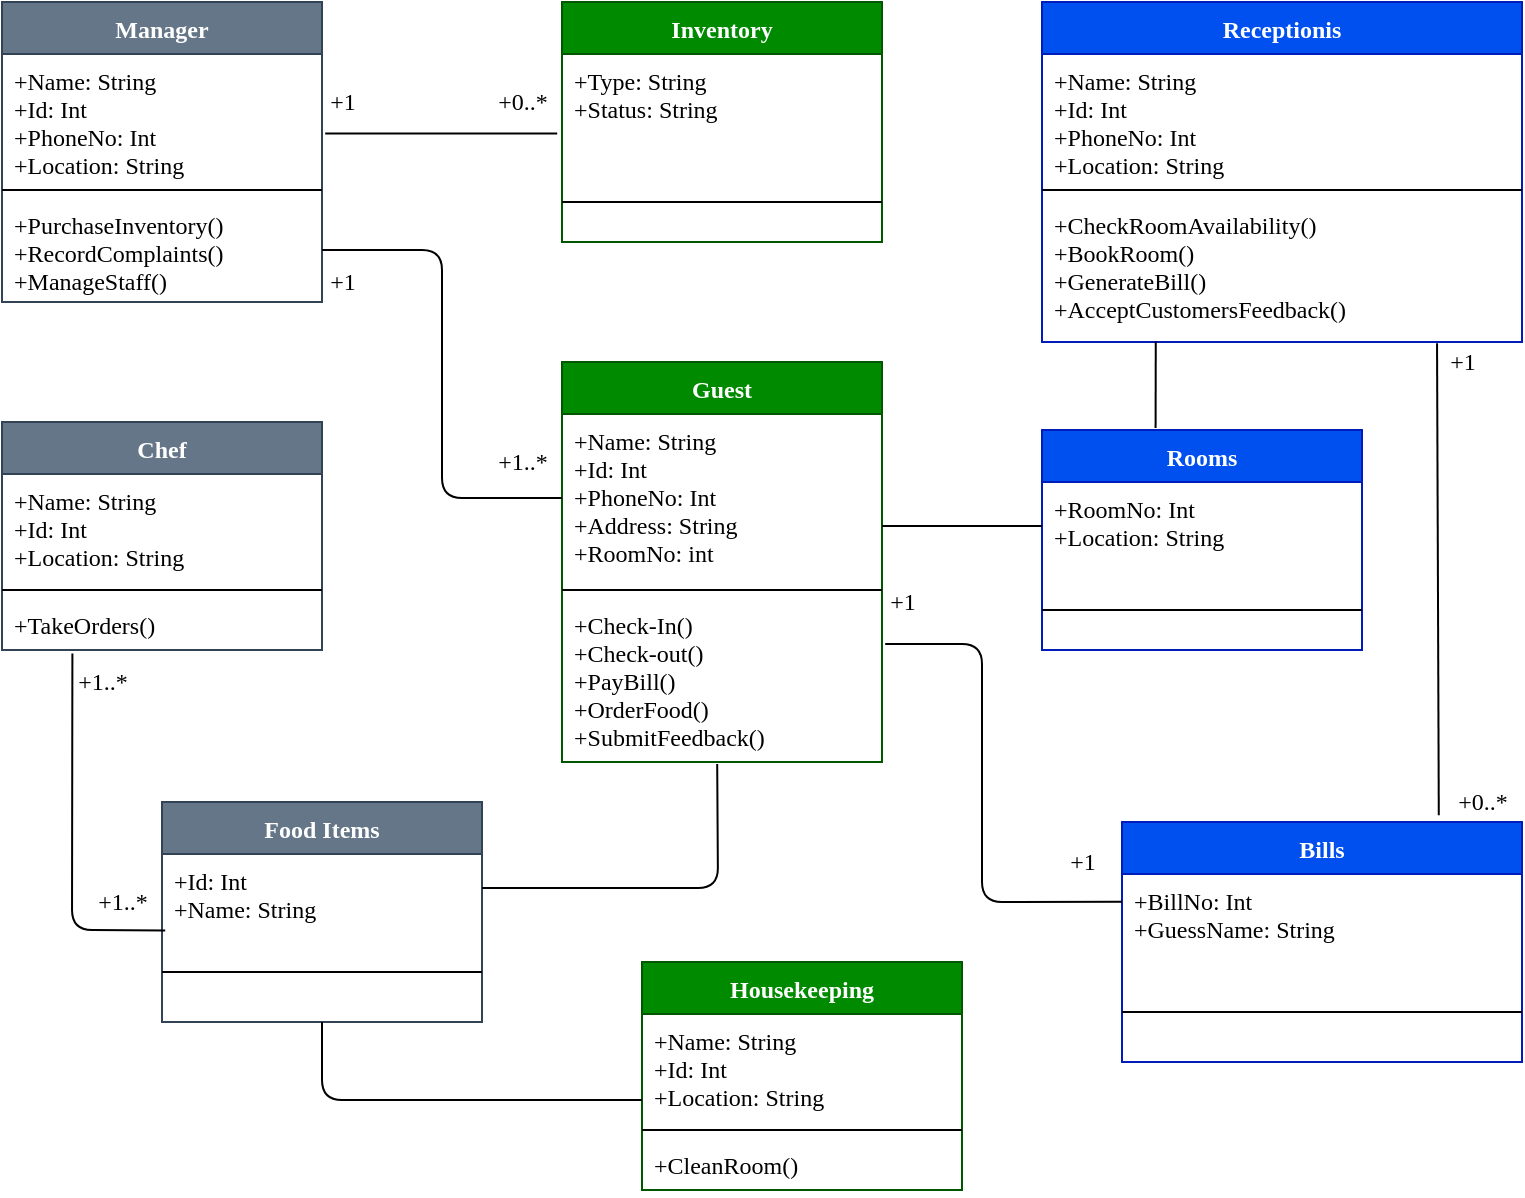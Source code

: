 <mxfile version="14.1.8" type="device" pages="2"><diagram id="C5RBs43oDa-KdzZeNtuy" name="Page-1"><mxGraphModel dx="1024" dy="632" grid="1" gridSize="10" guides="1" tooltips="1" connect="1" arrows="1" fold="1" page="1" pageScale="1" pageWidth="827" pageHeight="1169" math="0" shadow="0"><root><mxCell id="WIyWlLk6GJQsqaUBKTNV-0"/><mxCell id="WIyWlLk6GJQsqaUBKTNV-1" parent="WIyWlLk6GJQsqaUBKTNV-0"/><mxCell id="L6ev1o69APcjuFWf8scy-0" value="Manager" style="swimlane;fontStyle=1;align=center;verticalAlign=top;childLayout=stackLayout;horizontal=1;startSize=26;horizontalStack=0;resizeParent=1;resizeParentMax=0;resizeLast=0;collapsible=1;marginBottom=0;fontFamily=Poppins;fontSource=https%3A%2F%2Ffonts.googleapis.com%2Fcss%3Ffamily%3DPoppins;fillColor=#647687;strokeColor=#314354;fontColor=#ffffff;" vertex="1" parent="WIyWlLk6GJQsqaUBKTNV-1"><mxGeometry x="40" y="40" width="160" height="150" as="geometry"/></mxCell><mxCell id="L6ev1o69APcjuFWf8scy-1" value="+Name: String&#10;+Id: Int&#10;+PhoneNo: Int&#10;+Location: String" style="text;strokeColor=none;fillColor=none;align=left;verticalAlign=top;spacingLeft=4;spacingRight=4;overflow=hidden;rotatable=0;points=[[0,0.5],[1,0.5]];portConstraint=eastwest;fontFamily=Poppins;fontSource=https%3A%2F%2Ffonts.googleapis.com%2Fcss%3Ffamily%3DPoppins;" vertex="1" parent="L6ev1o69APcjuFWf8scy-0"><mxGeometry y="26" width="160" height="64" as="geometry"/></mxCell><mxCell id="L6ev1o69APcjuFWf8scy-2" value="" style="line;strokeWidth=1;fillColor=none;align=left;verticalAlign=middle;spacingTop=-1;spacingLeft=3;spacingRight=3;rotatable=0;labelPosition=right;points=[];portConstraint=eastwest;fontFamily=Poppins;fontSource=https%3A%2F%2Ffonts.googleapis.com%2Fcss%3Ffamily%3DPoppins;" vertex="1" parent="L6ev1o69APcjuFWf8scy-0"><mxGeometry y="90" width="160" height="8" as="geometry"/></mxCell><mxCell id="L6ev1o69APcjuFWf8scy-3" value="+PurchaseInventory()&#10;+RecordComplaints()&#10;+ManageStaff()" style="text;strokeColor=none;fillColor=none;align=left;verticalAlign=top;spacingLeft=4;spacingRight=4;overflow=hidden;rotatable=0;points=[[0,0.5],[1,0.5]];portConstraint=eastwest;fontFamily=Poppins;fontSource=https%3A%2F%2Ffonts.googleapis.com%2Fcss%3Ffamily%3DPoppins;" vertex="1" parent="L6ev1o69APcjuFWf8scy-0"><mxGeometry y="98" width="160" height="52" as="geometry"/></mxCell><mxCell id="L6ev1o69APcjuFWf8scy-8" value="Guest" style="swimlane;fontStyle=1;align=center;verticalAlign=top;childLayout=stackLayout;horizontal=1;startSize=26;horizontalStack=0;resizeParent=1;resizeParentMax=0;resizeLast=0;collapsible=1;marginBottom=0;rounded=0;fontFamily=Poppins;fontSource=https%3A%2F%2Ffonts.googleapis.com%2Fcss%3Ffamily%3DPoppins;fillColor=#008a00;strokeColor=#005700;fontColor=#ffffff;" vertex="1" parent="WIyWlLk6GJQsqaUBKTNV-1"><mxGeometry x="320" y="220" width="160" height="200" as="geometry"/></mxCell><mxCell id="L6ev1o69APcjuFWf8scy-9" value="+Name: String&#10;+Id: Int&#10;+PhoneNo: Int&#10;+Address: String&#10;+RoomNo: int" style="text;strokeColor=none;fillColor=none;align=left;verticalAlign=top;spacingLeft=4;spacingRight=4;overflow=hidden;rotatable=0;points=[[0,0.5],[1,0.5]];portConstraint=eastwest;fontFamily=Poppins;fontSource=https%3A%2F%2Ffonts.googleapis.com%2Fcss%3Ffamily%3DPoppins;" vertex="1" parent="L6ev1o69APcjuFWf8scy-8"><mxGeometry y="26" width="160" height="84" as="geometry"/></mxCell><mxCell id="L6ev1o69APcjuFWf8scy-10" value="" style="line;strokeWidth=1;fillColor=none;align=left;verticalAlign=middle;spacingTop=-1;spacingLeft=3;spacingRight=3;rotatable=0;labelPosition=right;points=[];portConstraint=eastwest;fontFamily=Poppins;fontSource=https%3A%2F%2Ffonts.googleapis.com%2Fcss%3Ffamily%3DPoppins;" vertex="1" parent="L6ev1o69APcjuFWf8scy-8"><mxGeometry y="110" width="160" height="8" as="geometry"/></mxCell><mxCell id="L6ev1o69APcjuFWf8scy-11" value="+Check-In()&#10;+Check-out()&#10;+PayBill()&#10;+OrderFood()&#10;+SubmitFeedback()" style="text;strokeColor=none;fillColor=none;align=left;verticalAlign=top;spacingLeft=4;spacingRight=4;overflow=hidden;rotatable=0;points=[[0,0.5],[1,0.5]];portConstraint=eastwest;fontFamily=Poppins;fontSource=https%3A%2F%2Ffonts.googleapis.com%2Fcss%3Ffamily%3DPoppins;" vertex="1" parent="L6ev1o69APcjuFWf8scy-8"><mxGeometry y="118" width="160" height="82" as="geometry"/></mxCell><mxCell id="L6ev1o69APcjuFWf8scy-12" value="Inventory" style="swimlane;fontStyle=1;align=center;verticalAlign=top;childLayout=stackLayout;horizontal=1;startSize=26;horizontalStack=0;resizeParent=1;resizeParentMax=0;resizeLast=0;collapsible=1;marginBottom=0;rounded=0;fontFamily=Poppins;fontSource=https%3A%2F%2Ffonts.googleapis.com%2Fcss%3Ffamily%3DPoppins;fillColor=#008a00;strokeColor=#005700;fontColor=#ffffff;" vertex="1" parent="WIyWlLk6GJQsqaUBKTNV-1"><mxGeometry x="320" y="40" width="160" height="120" as="geometry"/></mxCell><mxCell id="L6ev1o69APcjuFWf8scy-13" value="+Type: String&#10;+Status: String" style="text;strokeColor=none;fillColor=none;align=left;verticalAlign=top;spacingLeft=4;spacingRight=4;overflow=hidden;rotatable=0;points=[[0,0.5],[1,0.5]];portConstraint=eastwest;fontFamily=Poppins;fontSource=https%3A%2F%2Ffonts.googleapis.com%2Fcss%3Ffamily%3DPoppins;" vertex="1" parent="L6ev1o69APcjuFWf8scy-12"><mxGeometry y="26" width="160" height="54" as="geometry"/></mxCell><mxCell id="L6ev1o69APcjuFWf8scy-14" value="" style="line;strokeWidth=1;fillColor=none;align=left;verticalAlign=middle;spacingTop=-1;spacingLeft=3;spacingRight=3;rotatable=0;labelPosition=right;points=[];portConstraint=eastwest;fontFamily=Poppins;fontSource=https%3A%2F%2Ffonts.googleapis.com%2Fcss%3Ffamily%3DPoppins;" vertex="1" parent="L6ev1o69APcjuFWf8scy-12"><mxGeometry y="80" width="160" height="40" as="geometry"/></mxCell><mxCell id="L6ev1o69APcjuFWf8scy-16" value="Chef" style="swimlane;fontStyle=1;align=center;verticalAlign=top;childLayout=stackLayout;horizontal=1;startSize=26;horizontalStack=0;resizeParent=1;resizeParentMax=0;resizeLast=0;collapsible=1;marginBottom=0;rounded=0;fontFamily=Poppins;fontSource=https%3A%2F%2Ffonts.googleapis.com%2Fcss%3Ffamily%3DPoppins;fillColor=#647687;strokeColor=#314354;fontColor=#ffffff;" vertex="1" parent="WIyWlLk6GJQsqaUBKTNV-1"><mxGeometry x="40" y="250" width="160" height="114" as="geometry"/></mxCell><mxCell id="L6ev1o69APcjuFWf8scy-17" value="+Name: String&#10;+Id: Int&#10;+Location: String" style="text;strokeColor=none;fillColor=none;align=left;verticalAlign=top;spacingLeft=4;spacingRight=4;overflow=hidden;rotatable=0;points=[[0,0.5],[1,0.5]];portConstraint=eastwest;fontFamily=Poppins;fontSource=https%3A%2F%2Ffonts.googleapis.com%2Fcss%3Ffamily%3DPoppins;" vertex="1" parent="L6ev1o69APcjuFWf8scy-16"><mxGeometry y="26" width="160" height="54" as="geometry"/></mxCell><mxCell id="L6ev1o69APcjuFWf8scy-18" value="" style="line;strokeWidth=1;fillColor=none;align=left;verticalAlign=middle;spacingTop=-1;spacingLeft=3;spacingRight=3;rotatable=0;labelPosition=right;points=[];portConstraint=eastwest;fontFamily=Poppins;fontSource=https%3A%2F%2Ffonts.googleapis.com%2Fcss%3Ffamily%3DPoppins;" vertex="1" parent="L6ev1o69APcjuFWf8scy-16"><mxGeometry y="80" width="160" height="8" as="geometry"/></mxCell><mxCell id="L6ev1o69APcjuFWf8scy-19" value="+TakeOrders()" style="text;strokeColor=none;fillColor=none;align=left;verticalAlign=top;spacingLeft=4;spacingRight=4;overflow=hidden;rotatable=0;points=[[0,0.5],[1,0.5]];portConstraint=eastwest;fontFamily=Poppins;fontSource=https%3A%2F%2Ffonts.googleapis.com%2Fcss%3Ffamily%3DPoppins;" vertex="1" parent="L6ev1o69APcjuFWf8scy-16"><mxGeometry y="88" width="160" height="26" as="geometry"/></mxCell><mxCell id="L6ev1o69APcjuFWf8scy-20" value="Food Items" style="swimlane;fontStyle=1;align=center;verticalAlign=top;childLayout=stackLayout;horizontal=1;startSize=26;horizontalStack=0;resizeParent=1;resizeParentMax=0;resizeLast=0;collapsible=1;marginBottom=0;rounded=0;fontFamily=Poppins;fontSource=https%3A%2F%2Ffonts.googleapis.com%2Fcss%3Ffamily%3DPoppins;fillColor=#647687;strokeColor=#314354;fontColor=#ffffff;" vertex="1" parent="WIyWlLk6GJQsqaUBKTNV-1"><mxGeometry x="120" y="440" width="160" height="110" as="geometry"/></mxCell><mxCell id="L6ev1o69APcjuFWf8scy-21" value="+Id: Int&#10;+Name: String" style="text;strokeColor=none;fillColor=none;align=left;verticalAlign=top;spacingLeft=4;spacingRight=4;overflow=hidden;rotatable=0;points=[[0,0.5],[1,0.5]];portConstraint=eastwest;fontFamily=Poppins;fontSource=https%3A%2F%2Ffonts.googleapis.com%2Fcss%3Ffamily%3DPoppins;" vertex="1" parent="L6ev1o69APcjuFWf8scy-20"><mxGeometry y="26" width="160" height="34" as="geometry"/></mxCell><mxCell id="L6ev1o69APcjuFWf8scy-22" value="" style="line;strokeWidth=1;fillColor=none;align=left;verticalAlign=middle;spacingTop=-1;spacingLeft=3;spacingRight=3;rotatable=0;labelPosition=right;points=[];portConstraint=eastwest;fontFamily=Poppins;fontSource=https%3A%2F%2Ffonts.googleapis.com%2Fcss%3Ffamily%3DPoppins;" vertex="1" parent="L6ev1o69APcjuFWf8scy-20"><mxGeometry y="60" width="160" height="50" as="geometry"/></mxCell><mxCell id="L6ev1o69APcjuFWf8scy-24" value="Housekeeping" style="swimlane;fontStyle=1;align=center;verticalAlign=top;childLayout=stackLayout;horizontal=1;startSize=26;horizontalStack=0;resizeParent=1;resizeParentMax=0;resizeLast=0;collapsible=1;marginBottom=0;rounded=0;fontFamily=Poppins;fontSource=https%3A%2F%2Ffonts.googleapis.com%2Fcss%3Ffamily%3DPoppins;fillColor=#008a00;strokeColor=#005700;fontColor=#ffffff;" vertex="1" parent="WIyWlLk6GJQsqaUBKTNV-1"><mxGeometry x="360" y="520" width="160" height="114" as="geometry"/></mxCell><mxCell id="L6ev1o69APcjuFWf8scy-25" value="+Name: String&#10;+Id: Int&#10;+Location: String" style="text;strokeColor=none;fillColor=none;align=left;verticalAlign=top;spacingLeft=4;spacingRight=4;overflow=hidden;rotatable=0;points=[[0,0.5],[1,0.5]];portConstraint=eastwest;fontFamily=Poppins;fontSource=https%3A%2F%2Ffonts.googleapis.com%2Fcss%3Ffamily%3DPoppins;" vertex="1" parent="L6ev1o69APcjuFWf8scy-24"><mxGeometry y="26" width="160" height="54" as="geometry"/></mxCell><mxCell id="L6ev1o69APcjuFWf8scy-26" value="" style="line;strokeWidth=1;fillColor=none;align=left;verticalAlign=middle;spacingTop=-1;spacingLeft=3;spacingRight=3;rotatable=0;labelPosition=right;points=[];portConstraint=eastwest;fontFamily=Poppins;fontSource=https%3A%2F%2Ffonts.googleapis.com%2Fcss%3Ffamily%3DPoppins;" vertex="1" parent="L6ev1o69APcjuFWf8scy-24"><mxGeometry y="80" width="160" height="8" as="geometry"/></mxCell><mxCell id="L6ev1o69APcjuFWf8scy-27" value="+CleanRoom()" style="text;strokeColor=none;fillColor=none;align=left;verticalAlign=top;spacingLeft=4;spacingRight=4;overflow=hidden;rotatable=0;points=[[0,0.5],[1,0.5]];portConstraint=eastwest;fontFamily=Poppins;fontSource=https%3A%2F%2Ffonts.googleapis.com%2Fcss%3Ffamily%3DPoppins;" vertex="1" parent="L6ev1o69APcjuFWf8scy-24"><mxGeometry y="88" width="160" height="26" as="geometry"/></mxCell><mxCell id="L6ev1o69APcjuFWf8scy-28" value="Rooms" style="swimlane;fontStyle=1;align=center;verticalAlign=top;childLayout=stackLayout;horizontal=1;startSize=26;horizontalStack=0;resizeParent=1;resizeParentMax=0;resizeLast=0;collapsible=1;marginBottom=0;rounded=0;fontFamily=Poppins;fontSource=https%3A%2F%2Ffonts.googleapis.com%2Fcss%3Ffamily%3DPoppins;fillColor=#0050ef;strokeColor=#001DBC;fontColor=#ffffff;" vertex="1" parent="WIyWlLk6GJQsqaUBKTNV-1"><mxGeometry x="560" y="254" width="160" height="110" as="geometry"/></mxCell><mxCell id="L6ev1o69APcjuFWf8scy-29" value="+RoomNo: Int&#10;+Location: String" style="text;strokeColor=none;fillColor=none;align=left;verticalAlign=top;spacingLeft=4;spacingRight=4;overflow=hidden;rotatable=0;points=[[0,0.5],[1,0.5]];portConstraint=eastwest;fontFamily=Poppins;fontSource=https%3A%2F%2Ffonts.googleapis.com%2Fcss%3Ffamily%3DPoppins;" vertex="1" parent="L6ev1o69APcjuFWf8scy-28"><mxGeometry y="26" width="160" height="44" as="geometry"/></mxCell><mxCell id="L6ev1o69APcjuFWf8scy-30" value="" style="line;strokeWidth=1;fillColor=none;align=left;verticalAlign=middle;spacingTop=-1;spacingLeft=3;spacingRight=3;rotatable=0;labelPosition=right;points=[];portConstraint=eastwest;fontFamily=Poppins;fontSource=https%3A%2F%2Ffonts.googleapis.com%2Fcss%3Ffamily%3DPoppins;" vertex="1" parent="L6ev1o69APcjuFWf8scy-28"><mxGeometry y="70" width="160" height="40" as="geometry"/></mxCell><mxCell id="L6ev1o69APcjuFWf8scy-32" value="Receptionis" style="swimlane;fontStyle=1;align=center;verticalAlign=top;childLayout=stackLayout;horizontal=1;startSize=26;horizontalStack=0;resizeParent=1;resizeParentMax=0;resizeLast=0;collapsible=1;marginBottom=0;rounded=0;fontFamily=Poppins;fontSource=https%3A%2F%2Ffonts.googleapis.com%2Fcss%3Ffamily%3DPoppins;fillColor=#0050ef;strokeColor=#001DBC;fontColor=#ffffff;" vertex="1" parent="WIyWlLk6GJQsqaUBKTNV-1"><mxGeometry x="560" y="40" width="240" height="170" as="geometry"/></mxCell><mxCell id="L6ev1o69APcjuFWf8scy-33" value="+Name: String&#10;+Id: Int&#10;+PhoneNo: Int&#10;+Location: String" style="text;strokeColor=none;fillColor=none;align=left;verticalAlign=top;spacingLeft=4;spacingRight=4;overflow=hidden;rotatable=0;points=[[0,0.5],[1,0.5]];portConstraint=eastwest;fontFamily=Poppins;fontSource=https%3A%2F%2Ffonts.googleapis.com%2Fcss%3Ffamily%3DPoppins;" vertex="1" parent="L6ev1o69APcjuFWf8scy-32"><mxGeometry y="26" width="240" height="64" as="geometry"/></mxCell><mxCell id="L6ev1o69APcjuFWf8scy-34" value="" style="line;strokeWidth=1;fillColor=none;align=left;verticalAlign=middle;spacingTop=-1;spacingLeft=3;spacingRight=3;rotatable=0;labelPosition=right;points=[];portConstraint=eastwest;fontFamily=Poppins;fontSource=https%3A%2F%2Ffonts.googleapis.com%2Fcss%3Ffamily%3DPoppins;" vertex="1" parent="L6ev1o69APcjuFWf8scy-32"><mxGeometry y="90" width="240" height="8" as="geometry"/></mxCell><mxCell id="L6ev1o69APcjuFWf8scy-35" value="+CheckRoomAvailability()&#10;+BookRoom()&#10;+GenerateBill()&#10;+AcceptCustomersFeedback()" style="text;strokeColor=none;fillColor=none;align=left;verticalAlign=top;spacingLeft=4;spacingRight=4;overflow=hidden;rotatable=0;points=[[0,0.5],[1,0.5]];portConstraint=eastwest;fontFamily=Poppins;fontSource=https%3A%2F%2Ffonts.googleapis.com%2Fcss%3Ffamily%3DPoppins;" vertex="1" parent="L6ev1o69APcjuFWf8scy-32"><mxGeometry y="98" width="240" height="72" as="geometry"/></mxCell><mxCell id="L6ev1o69APcjuFWf8scy-36" value="Bills" style="swimlane;fontStyle=1;align=center;verticalAlign=top;childLayout=stackLayout;horizontal=1;startSize=26;horizontalStack=0;resizeParent=1;resizeParentMax=0;resizeLast=0;collapsible=1;marginBottom=0;rounded=0;fontFamily=Poppins;fontSource=https%3A%2F%2Ffonts.googleapis.com%2Fcss%3Ffamily%3DPoppins;fillColor=#0050ef;strokeColor=#001DBC;fontColor=#ffffff;" vertex="1" parent="WIyWlLk6GJQsqaUBKTNV-1"><mxGeometry x="600" y="450" width="200" height="120" as="geometry"/></mxCell><mxCell id="L6ev1o69APcjuFWf8scy-37" value="+BillNo: Int&#10;+GuessName: String" style="text;strokeColor=none;fillColor=none;align=left;verticalAlign=top;spacingLeft=4;spacingRight=4;overflow=hidden;rotatable=0;points=[[0,0.5],[1,0.5]];portConstraint=eastwest;fontFamily=Poppins;fontSource=https%3A%2F%2Ffonts.googleapis.com%2Fcss%3Ffamily%3DPoppins;" vertex="1" parent="L6ev1o69APcjuFWf8scy-36"><mxGeometry y="26" width="200" height="44" as="geometry"/></mxCell><mxCell id="L6ev1o69APcjuFWf8scy-38" value="" style="line;strokeWidth=1;fillColor=none;align=left;verticalAlign=middle;spacingTop=-1;spacingLeft=3;spacingRight=3;rotatable=0;labelPosition=right;points=[];portConstraint=eastwest;fontFamily=Poppins;fontSource=https%3A%2F%2Ffonts.googleapis.com%2Fcss%3Ffamily%3DPoppins;" vertex="1" parent="L6ev1o69APcjuFWf8scy-36"><mxGeometry y="70" width="200" height="50" as="geometry"/></mxCell><mxCell id="L6ev1o69APcjuFWf8scy-42" value="" style="endArrow=none;html=1;fontFamily=Poppins;fontSource=https%3A%2F%2Ffonts.googleapis.com%2Fcss%3Ffamily%3DPoppins;exitX=1.01;exitY=0.622;exitDx=0;exitDy=0;exitPerimeter=0;entryX=-0.015;entryY=0.737;entryDx=0;entryDy=0;entryPerimeter=0;" edge="1" parent="WIyWlLk6GJQsqaUBKTNV-1" source="L6ev1o69APcjuFWf8scy-1" target="L6ev1o69APcjuFWf8scy-13"><mxGeometry width="50" height="50" relative="1" as="geometry"><mxPoint x="420" y="380" as="sourcePoint"/><mxPoint x="470" y="330" as="targetPoint"/></mxGeometry></mxCell><mxCell id="L6ev1o69APcjuFWf8scy-44" value="+0..*" style="text;html=1;align=center;verticalAlign=middle;resizable=0;points=[];autosize=1;fontFamily=Poppins;" vertex="1" parent="WIyWlLk6GJQsqaUBKTNV-1"><mxGeometry x="280" y="80" width="40" height="20" as="geometry"/></mxCell><mxCell id="L6ev1o69APcjuFWf8scy-45" value="+1" style="text;html=1;align=center;verticalAlign=middle;resizable=0;points=[];autosize=1;fontFamily=Poppins;" vertex="1" parent="WIyWlLk6GJQsqaUBKTNV-1"><mxGeometry x="195" y="80" width="30" height="20" as="geometry"/></mxCell><mxCell id="L6ev1o69APcjuFWf8scy-46" value="" style="endArrow=none;html=1;fontFamily=Poppins;fontSource=https%3A%2F%2Ffonts.googleapis.com%2Fcss%3Ffamily%3DPoppins;exitX=1;exitY=0.5;exitDx=0;exitDy=0;entryX=0;entryY=0.5;entryDx=0;entryDy=0;" edge="1" parent="WIyWlLk6GJQsqaUBKTNV-1" source="L6ev1o69APcjuFWf8scy-3" target="L6ev1o69APcjuFWf8scy-9"><mxGeometry width="50" height="50" relative="1" as="geometry"><mxPoint x="420" y="380" as="sourcePoint"/><mxPoint x="470" y="330" as="targetPoint"/><Array as="points"><mxPoint x="260" y="164"/><mxPoint x="260" y="288"/></Array></mxGeometry></mxCell><mxCell id="L6ev1o69APcjuFWf8scy-47" value="+1" style="text;html=1;align=center;verticalAlign=middle;resizable=0;points=[];autosize=1;fontFamily=Poppins;" vertex="1" parent="WIyWlLk6GJQsqaUBKTNV-1"><mxGeometry x="195" y="170" width="30" height="20" as="geometry"/></mxCell><mxCell id="L6ev1o69APcjuFWf8scy-48" value="+1..*" style="text;html=1;align=center;verticalAlign=middle;resizable=0;points=[];autosize=1;fontFamily=Poppins;" vertex="1" parent="WIyWlLk6GJQsqaUBKTNV-1"><mxGeometry x="280" y="260" width="40" height="20" as="geometry"/></mxCell><mxCell id="L6ev1o69APcjuFWf8scy-49" value="" style="endArrow=none;html=1;fontFamily=Poppins;fontSource=https%3A%2F%2Ffonts.googleapis.com%2Fcss%3Ffamily%3DPoppins;exitX=0.22;exitY=1.069;exitDx=0;exitDy=0;exitPerimeter=0;entryX=0.01;entryY=1.124;entryDx=0;entryDy=0;entryPerimeter=0;" edge="1" parent="WIyWlLk6GJQsqaUBKTNV-1" source="L6ev1o69APcjuFWf8scy-19" target="L6ev1o69APcjuFWf8scy-21"><mxGeometry width="50" height="50" relative="1" as="geometry"><mxPoint x="420" y="380" as="sourcePoint"/><mxPoint x="470" y="330" as="targetPoint"/><Array as="points"><mxPoint x="75" y="504"/></Array></mxGeometry></mxCell><mxCell id="L6ev1o69APcjuFWf8scy-50" value="+1..*" style="text;html=1;align=center;verticalAlign=middle;resizable=0;points=[];autosize=1;fontFamily=Poppins;" vertex="1" parent="WIyWlLk6GJQsqaUBKTNV-1"><mxGeometry x="70" y="370" width="40" height="20" as="geometry"/></mxCell><mxCell id="L6ev1o69APcjuFWf8scy-51" value="+1..*" style="text;html=1;align=center;verticalAlign=middle;resizable=0;points=[];autosize=1;fontFamily=Poppins;" vertex="1" parent="WIyWlLk6GJQsqaUBKTNV-1"><mxGeometry x="80" y="480" width="40" height="20" as="geometry"/></mxCell><mxCell id="L6ev1o69APcjuFWf8scy-52" value="" style="endArrow=none;html=1;fontFamily=Poppins;fontSource=https%3A%2F%2Ffonts.googleapis.com%2Fcss%3Ffamily%3DPoppins;exitX=0.485;exitY=1.012;exitDx=0;exitDy=0;exitPerimeter=0;entryX=1;entryY=0.5;entryDx=0;entryDy=0;" edge="1" parent="WIyWlLk6GJQsqaUBKTNV-1" source="L6ev1o69APcjuFWf8scy-11" target="L6ev1o69APcjuFWf8scy-21"><mxGeometry width="50" height="50" relative="1" as="geometry"><mxPoint x="420" y="380" as="sourcePoint"/><mxPoint x="470" y="330" as="targetPoint"/><Array as="points"><mxPoint x="398" y="483"/></Array></mxGeometry></mxCell><mxCell id="L6ev1o69APcjuFWf8scy-53" value="" style="endArrow=none;html=1;fontFamily=Poppins;fontSource=https%3A%2F%2Ffonts.googleapis.com%2Fcss%3Ffamily%3DPoppins;exitX=0.5;exitY=1;exitDx=0;exitDy=0;entryX=0;entryY=0.796;entryDx=0;entryDy=0;entryPerimeter=0;" edge="1" parent="WIyWlLk6GJQsqaUBKTNV-1" source="L6ev1o69APcjuFWf8scy-20" target="L6ev1o69APcjuFWf8scy-25"><mxGeometry width="50" height="50" relative="1" as="geometry"><mxPoint x="420" y="380" as="sourcePoint"/><mxPoint x="470" y="330" as="targetPoint"/><Array as="points"><mxPoint x="200" y="589"/></Array></mxGeometry></mxCell><mxCell id="L6ev1o69APcjuFWf8scy-54" value="" style="endArrow=none;html=1;fontFamily=Poppins;fontSource=https%3A%2F%2Ffonts.googleapis.com%2Fcss%3Ffamily%3DPoppins;entryX=0;entryY=0.5;entryDx=0;entryDy=0;" edge="1" parent="WIyWlLk6GJQsqaUBKTNV-1" target="L6ev1o69APcjuFWf8scy-29"><mxGeometry width="50" height="50" relative="1" as="geometry"><mxPoint x="480" y="302" as="sourcePoint"/><mxPoint x="470" y="330" as="targetPoint"/></mxGeometry></mxCell><mxCell id="L6ev1o69APcjuFWf8scy-55" value="" style="endArrow=none;html=1;fontFamily=Poppins;fontSource=https%3A%2F%2Ffonts.googleapis.com%2Fcss%3Ffamily%3DPoppins;entryX=0;entryY=0.314;entryDx=0;entryDy=0;exitX=1.01;exitY=0.28;exitDx=0;exitDy=0;exitPerimeter=0;entryPerimeter=0;" edge="1" parent="WIyWlLk6GJQsqaUBKTNV-1" source="L6ev1o69APcjuFWf8scy-11" target="L6ev1o69APcjuFWf8scy-37"><mxGeometry width="50" height="50" relative="1" as="geometry"><mxPoint x="420" y="380" as="sourcePoint"/><mxPoint x="470" y="330" as="targetPoint"/><Array as="points"><mxPoint x="530" y="361"/><mxPoint x="530" y="490"/></Array></mxGeometry></mxCell><mxCell id="L6ev1o69APcjuFWf8scy-56" value="+1" style="text;html=1;align=center;verticalAlign=middle;resizable=0;points=[];autosize=1;fontFamily=Poppins;" vertex="1" parent="WIyWlLk6GJQsqaUBKTNV-1"><mxGeometry x="475" y="330" width="30" height="20" as="geometry"/></mxCell><mxCell id="L6ev1o69APcjuFWf8scy-57" value="+1" style="text;html=1;align=center;verticalAlign=middle;resizable=0;points=[];autosize=1;fontFamily=Poppins;" vertex="1" parent="WIyWlLk6GJQsqaUBKTNV-1"><mxGeometry x="565" y="460" width="30" height="20" as="geometry"/></mxCell><mxCell id="L6ev1o69APcjuFWf8scy-58" value="" style="endArrow=none;html=1;fontFamily=Poppins;fontSource=https%3A%2F%2Ffonts.googleapis.com%2Fcss%3Ffamily%3DPoppins;entryX=0.237;entryY=0.997;entryDx=0;entryDy=0;entryPerimeter=0;exitX=0.355;exitY=-0.009;exitDx=0;exitDy=0;exitPerimeter=0;" edge="1" parent="WIyWlLk6GJQsqaUBKTNV-1" source="L6ev1o69APcjuFWf8scy-28" target="L6ev1o69APcjuFWf8scy-35"><mxGeometry width="50" height="50" relative="1" as="geometry"><mxPoint x="420" y="380" as="sourcePoint"/><mxPoint x="470" y="330" as="targetPoint"/></mxGeometry></mxCell><mxCell id="L6ev1o69APcjuFWf8scy-59" value="" style="endArrow=none;html=1;fontFamily=Poppins;fontSource=https%3A%2F%2Ffonts.googleapis.com%2Fcss%3Ffamily%3DPoppins;entryX=0.823;entryY=1.008;entryDx=0;entryDy=0;entryPerimeter=0;exitX=0.792;exitY=-0.028;exitDx=0;exitDy=0;exitPerimeter=0;" edge="1" parent="WIyWlLk6GJQsqaUBKTNV-1" source="L6ev1o69APcjuFWf8scy-36" target="L6ev1o69APcjuFWf8scy-35"><mxGeometry width="50" height="50" relative="1" as="geometry"><mxPoint x="420" y="380" as="sourcePoint"/><mxPoint x="470" y="330" as="targetPoint"/></mxGeometry></mxCell><mxCell id="L6ev1o69APcjuFWf8scy-60" value="+1" style="text;html=1;align=center;verticalAlign=middle;resizable=0;points=[];autosize=1;fontFamily=Poppins;" vertex="1" parent="WIyWlLk6GJQsqaUBKTNV-1"><mxGeometry x="755" y="210" width="30" height="20" as="geometry"/></mxCell><mxCell id="L6ev1o69APcjuFWf8scy-61" value="+0..*" style="text;html=1;align=center;verticalAlign=middle;resizable=0;points=[];autosize=1;fontFamily=Poppins;" vertex="1" parent="WIyWlLk6GJQsqaUBKTNV-1"><mxGeometry x="760" y="430" width="40" height="20" as="geometry"/></mxCell></root></mxGraphModel></diagram><diagram id="h-3vnAfUfgfAMQiBU3z3" name="Page-2"><mxGraphModel dx="1205" dy="744" grid="1" gridSize="10" guides="1" tooltips="1" connect="1" arrows="1" fold="1" page="1" pageScale="1" pageWidth="3300" pageHeight="4681" math="0" shadow="0"><root><mxCell id="i3Qds_DNKwvVX4m5xh-D-0"/><mxCell id="i3Qds_DNKwvVX4m5xh-D-1" parent="i3Qds_DNKwvVX4m5xh-D-0"/><mxCell id="i3Qds_DNKwvVX4m5xh-D-2" value="Transaksi" style="swimlane;fontStyle=1;align=center;verticalAlign=top;childLayout=stackLayout;horizontal=1;startSize=26;horizontalStack=0;resizeParent=1;resizeParentMax=0;resizeLast=0;collapsible=1;marginBottom=0;rounded=0;fontFamily=Poppins;fontSource=https%3A%2F%2Ffonts.googleapis.com%2Fcss%3Ffamily%3DPoppins;fillColor=#d80073;strokeColor=#A50040;fontColor=#ffffff;" vertex="1" parent="i3Qds_DNKwvVX4m5xh-D-1"><mxGeometry y="20" width="460" height="370" as="geometry"/></mxCell><mxCell id="i3Qds_DNKwvVX4m5xh-D-6" value="+noTransaksi : String" style="text;html=1;align=left;verticalAlign=middle;resizable=0;points=[];autosize=1;fontFamily=Poppins;" vertex="1" parent="i3Qds_DNKwvVX4m5xh-D-2"><mxGeometry y="26" width="460" height="20" as="geometry"/></mxCell><mxCell id="i3Qds_DNKwvVX4m5xh-D-7" value="+namaPemesan : String" style="text;html=1;align=left;verticalAlign=middle;resizable=0;points=[];autosize=1;fontFamily=Poppins;" vertex="1" parent="i3Qds_DNKwvVX4m5xh-D-2"><mxGeometry y="46" width="460" height="20" as="geometry"/></mxCell><mxCell id="i3Qds_DNKwvVX4m5xh-D-8" value="+tanggal : String" style="text;html=1;align=left;verticalAlign=middle;resizable=0;points=[];autosize=1;fontFamily=Poppins;" vertex="1" parent="i3Qds_DNKwvVX4m5xh-D-2"><mxGeometry y="66" width="460" height="20" as="geometry"/></mxCell><mxCell id="i3Qds_DNKwvVX4m5xh-D-9" value="+noMeja : String" style="text;html=1;align=left;verticalAlign=middle;resizable=0;points=[];autosize=1;fontFamily=Poppins;" vertex="1" parent="i3Qds_DNKwvVX4m5xh-D-2"><mxGeometry y="86" width="460" height="20" as="geometry"/></mxCell><mxCell id="i3Qds_DNKwvVX4m5xh-D-10" value="+Pesanan : ArrayList &amp;lt;Pesanan&amp;gt;" style="text;html=1;align=left;verticalAlign=middle;resizable=0;points=[];autosize=1;fontFamily=Poppins;" vertex="1" parent="i3Qds_DNKwvVX4m5xh-D-2"><mxGeometry y="106" width="460" height="20" as="geometry"/></mxCell><mxCell id="i3Qds_DNKwvVX4m5xh-D-11" value="+uangBayar : Double" style="text;html=1;align=left;verticalAlign=middle;resizable=0;points=[];autosize=1;fontFamily=Poppins;" vertex="1" parent="i3Qds_DNKwvVX4m5xh-D-2"><mxGeometry y="126" width="460" height="20" as="geometry"/></mxCell><mxCell id="i3Qds_DNKwvVX4m5xh-D-12" value="+uangPajak : Double" style="text;html=1;align=left;verticalAlign=middle;resizable=0;points=[];autosize=1;fontFamily=Poppins;" vertex="1" parent="i3Qds_DNKwvVX4m5xh-D-2"><mxGeometry y="146" width="460" height="20" as="geometry"/></mxCell><mxCell id="i3Qds_DNKwvVX4m5xh-D-13" value="+totalBayar: Double" style="text;html=1;align=left;verticalAlign=middle;resizable=0;points=[];autosize=1;fontFamily=Poppins;" vertex="1" parent="i3Qds_DNKwvVX4m5xh-D-2"><mxGeometry y="166" width="460" height="20" as="geometry"/></mxCell><mxCell id="i3Qds_DNKwvVX4m5xh-D-4" value="" style="line;strokeWidth=1;fillColor=none;align=left;verticalAlign=middle;spacingTop=-1;spacingLeft=3;spacingRight=3;rotatable=0;labelPosition=right;points=[];portConstraint=eastwest;" vertex="1" parent="i3Qds_DNKwvVX4m5xh-D-2"><mxGeometry y="186" width="460" height="44" as="geometry"/></mxCell><mxCell id="i3Qds_DNKwvVX4m5xh-D-15" value="&lt;span style=&quot;font-family: helvetica;&quot;&gt;+Transaksi(String noTransaksi, String nmPemesan, String tanggal, String noMeja&lt;/span&gt;" style="text;html=1;align=left;verticalAlign=middle;resizable=0;points=[];autosize=1;fontFamily=Poppins;" vertex="1" parent="i3Qds_DNKwvVX4m5xh-D-2"><mxGeometry y="230" width="460" height="20" as="geometry"/></mxCell><mxCell id="i3Qds_DNKwvVX4m5xh-D-16" value="&lt;span style=&quot;font-family: &amp;#34;helvetica&amp;#34;&quot;&gt;+tambahPesanan(Pesanan pesanan) : void&lt;/span&gt;" style="text;html=1;align=left;verticalAlign=middle;resizable=0;points=[];autosize=1;fontFamily=Poppins;" vertex="1" parent="i3Qds_DNKwvVX4m5xh-D-2"><mxGeometry y="250" width="460" height="20" as="geometry"/></mxCell><mxCell id="i3Qds_DNKwvVX4m5xh-D-17" value="+getPesanan() : pesanan" style="text;html=1;align=left;verticalAlign=middle;resizable=0;points=[];autosize=1;fontFamily=Poppins;" vertex="1" parent="i3Qds_DNKwvVX4m5xh-D-2"><mxGeometry y="270" width="460" height="20" as="geometry"/></mxCell><mxCell id="i3Qds_DNKwvVX4m5xh-D-18" value="+getSemuaPesanan() : ArrayList &amp;lt;Pesanan&amp;gt;" style="text;html=1;align=left;verticalAlign=middle;resizable=0;points=[];autosize=1;fontFamily=Poppins;" vertex="1" parent="i3Qds_DNKwvVX4m5xh-D-2"><mxGeometry y="290" width="460" height="20" as="geometry"/></mxCell><mxCell id="i3Qds_DNKwvVX4m5xh-D-19" value="+hitungTotalBayar() : Double" style="text;html=1;align=left;verticalAlign=middle;resizable=0;points=[];autosize=1;fontFamily=Poppins;" vertex="1" parent="i3Qds_DNKwvVX4m5xh-D-2"><mxGeometry y="310" width="460" height="20" as="geometry"/></mxCell><mxCell id="i3Qds_DNKwvVX4m5xh-D-20" value="+hitungKembalian(double uangBayar) : Double" style="text;html=1;align=left;verticalAlign=middle;resizable=0;points=[];autosize=1;fontFamily=Poppins;" vertex="1" parent="i3Qds_DNKwvVX4m5xh-D-2"><mxGeometry y="330" width="460" height="20" as="geometry"/></mxCell><mxCell id="i3Qds_DNKwvVX4m5xh-D-21" value="+cetakStruk() : void" style="text;html=1;align=left;verticalAlign=middle;resizable=0;points=[];autosize=1;fontFamily=Poppins;" vertex="1" parent="i3Qds_DNKwvVX4m5xh-D-2"><mxGeometry y="350" width="460" height="20" as="geometry"/></mxCell><mxCell id="i3Qds_DNKwvVX4m5xh-D-22" value="Pesanan" style="swimlane;fontStyle=1;align=center;verticalAlign=top;childLayout=stackLayout;horizontal=1;startSize=26;horizontalStack=0;resizeParent=1;resizeParentMax=0;resizeLast=0;collapsible=1;marginBottom=0;rounded=0;fontFamily=Poppins;fontSource=https%3A%2F%2Ffonts.googleapis.com%2Fcss%3Ffamily%3DPoppins;html=1;fillColor=#60a917;strokeColor=#2D7600;fontColor=#ffffff;" vertex="1" parent="i3Qds_DNKwvVX4m5xh-D-1"><mxGeometry x="580" y="60" width="230" height="190" as="geometry"/></mxCell><mxCell id="i3Qds_DNKwvVX4m5xh-D-26" value="+ menu : Menu" style="text;html=1;align=left;verticalAlign=middle;resizable=0;points=[];autosize=1;fontFamily=Poppins;" vertex="1" parent="i3Qds_DNKwvVX4m5xh-D-22"><mxGeometry y="26" width="230" height="20" as="geometry"/></mxCell><mxCell id="i3Qds_DNKwvVX4m5xh-D-27" value="+ tambahan : Tambahan" style="text;html=1;align=left;verticalAlign=middle;resizable=0;points=[];autosize=1;fontFamily=Poppins;" vertex="1" parent="i3Qds_DNKwvVX4m5xh-D-22"><mxGeometry y="46" width="230" height="20" as="geometry"/></mxCell><mxCell id="i3Qds_DNKwvVX4m5xh-D-28" value="+ jumlah : Int" style="text;html=1;align=left;verticalAlign=middle;resizable=0;points=[];autosize=1;fontFamily=Poppins;" vertex="1" parent="i3Qds_DNKwvVX4m5xh-D-22"><mxGeometry y="66" width="230" height="20" as="geometry"/></mxCell><mxCell id="i3Qds_DNKwvVX4m5xh-D-29" value="+ Keterangan : String" style="text;html=1;align=left;verticalAlign=middle;resizable=0;points=[];autosize=1;fontFamily=Poppins;" vertex="1" parent="i3Qds_DNKwvVX4m5xh-D-22"><mxGeometry y="86" width="230" height="20" as="geometry"/></mxCell><mxCell id="i3Qds_DNKwvVX4m5xh-D-24" value="" style="line;strokeWidth=1;fillColor=none;align=left;verticalAlign=middle;spacingTop=-1;spacingLeft=3;spacingRight=3;rotatable=0;labelPosition=right;points=[];portConstraint=eastwest;" vertex="1" parent="i3Qds_DNKwvVX4m5xh-D-22"><mxGeometry y="106" width="230" height="24" as="geometry"/></mxCell><mxCell id="i3Qds_DNKwvVX4m5xh-D-30" value="+ Pesanan (Menu menu, int Jumlah)" style="text;html=1;align=left;verticalAlign=middle;resizable=0;points=[];autosize=1;fontFamily=Poppins;" vertex="1" parent="i3Qds_DNKwvVX4m5xh-D-22"><mxGeometry y="130" width="230" height="20" as="geometry"/></mxCell><mxCell id="i3Qds_DNKwvVX4m5xh-D-31" value="+ setKeterangan(String ket) : void" style="text;html=1;align=left;verticalAlign=middle;resizable=0;points=[];autosize=1;fontFamily=Poppins;" vertex="1" parent="i3Qds_DNKwvVX4m5xh-D-22"><mxGeometry y="150" width="230" height="20" as="geometry"/></mxCell><mxCell id="i3Qds_DNKwvVX4m5xh-D-32" value="+ getKeterangan() : String" style="text;html=1;align=left;verticalAlign=middle;resizable=0;points=[];autosize=1;fontFamily=Poppins;" vertex="1" parent="i3Qds_DNKwvVX4m5xh-D-22"><mxGeometry y="170" width="230" height="20" as="geometry"/></mxCell><mxCell id="i3Qds_DNKwvVX4m5xh-D-33" value="Menu" style="swimlane;fontStyle=1;align=center;verticalAlign=top;childLayout=stackLayout;horizontal=1;startSize=26;horizontalStack=0;resizeParent=1;resizeParentMax=0;resizeLast=0;collapsible=1;marginBottom=0;rounded=0;fontFamily=Poppins;fontSource=https%3A%2F%2Ffonts.googleapis.com%2Fcss%3Ffamily%3DPoppins;html=1;fillColor=#60a917;strokeColor=#2D7600;fontColor=#ffffff;" vertex="1" parent="i3Qds_DNKwvVX4m5xh-D-1"><mxGeometry x="710" y="340" width="220" height="250" as="geometry"/></mxCell><mxCell id="i3Qds_DNKwvVX4m5xh-D-37" value="+ namaMenu : String" style="text;html=1;align=left;verticalAlign=middle;resizable=0;points=[];autosize=1;fontFamily=Poppins;" vertex="1" parent="i3Qds_DNKwvVX4m5xh-D-33"><mxGeometry y="26" width="220" height="20" as="geometry"/></mxCell><mxCell id="i3Qds_DNKwvVX4m5xh-D-38" value="+ harga : Double" style="text;html=1;align=left;verticalAlign=middle;resizable=0;points=[];autosize=1;fontFamily=Poppins;" vertex="1" parent="i3Qds_DNKwvVX4m5xh-D-33"><mxGeometry y="46" width="220" height="20" as="geometry"/></mxCell><mxCell id="i3Qds_DNKwvVX4m5xh-D-39" value="+ kategori : String" style="text;html=1;align=left;verticalAlign=middle;resizable=0;points=[];autosize=1;fontFamily=Poppins;" vertex="1" parent="i3Qds_DNKwvVX4m5xh-D-33"><mxGeometry y="66" width="220" height="20" as="geometry"/></mxCell><mxCell id="i3Qds_DNKwvVX4m5xh-D-35" value="" style="line;strokeWidth=1;fillColor=none;align=left;verticalAlign=middle;spacingTop=-1;spacingLeft=3;spacingRight=3;rotatable=0;labelPosition=right;points=[];portConstraint=eastwest;" vertex="1" parent="i3Qds_DNKwvVX4m5xh-D-33"><mxGeometry y="86" width="220" height="44" as="geometry"/></mxCell><mxCell id="i3Qds_DNKwvVX4m5xh-D-40" value="+ setNamaMenu(String nama) : void" style="text;html=1;align=left;verticalAlign=middle;resizable=0;points=[];autosize=1;fontFamily=Poppins;" vertex="1" parent="i3Qds_DNKwvVX4m5xh-D-33"><mxGeometry y="130" width="220" height="20" as="geometry"/></mxCell><mxCell id="i3Qds_DNKwvVX4m5xh-D-41" value="+ getNamaMenu() : String" style="text;html=1;align=left;verticalAlign=middle;resizable=0;points=[];autosize=1;fontFamily=Poppins;" vertex="1" parent="i3Qds_DNKwvVX4m5xh-D-33"><mxGeometry y="150" width="220" height="20" as="geometry"/></mxCell><mxCell id="i3Qds_DNKwvVX4m5xh-D-42" value="+ setHarga(double harga) : void&amp;nbsp;" style="text;html=1;align=left;verticalAlign=middle;resizable=0;points=[];autosize=1;fontFamily=Poppins;" vertex="1" parent="i3Qds_DNKwvVX4m5xh-D-33"><mxGeometry y="170" width="220" height="20" as="geometry"/></mxCell><mxCell id="i3Qds_DNKwvVX4m5xh-D-43" value="+ getHarga() : Double" style="text;html=1;align=left;verticalAlign=middle;resizable=0;points=[];autosize=1;fontFamily=Poppins;" vertex="1" parent="i3Qds_DNKwvVX4m5xh-D-33"><mxGeometry y="190" width="220" height="20" as="geometry"/></mxCell><mxCell id="i3Qds_DNKwvVX4m5xh-D-44" value="+ setKategori(String nama) : void" style="text;html=1;align=left;verticalAlign=middle;resizable=0;points=[];autosize=1;fontFamily=Poppins;" vertex="1" parent="i3Qds_DNKwvVX4m5xh-D-33"><mxGeometry y="210" width="220" height="20" as="geometry"/></mxCell><mxCell id="i3Qds_DNKwvVX4m5xh-D-45" value="+ getKategori() : String" style="text;html=1;align=left;verticalAlign=middle;resizable=0;points=[];autosize=1;fontFamily=Poppins;" vertex="1" parent="i3Qds_DNKwvVX4m5xh-D-33"><mxGeometry y="230" width="220" height="20" as="geometry"/></mxCell><mxCell id="i3Qds_DNKwvVX4m5xh-D-47" value="MainAplikasiKasir" style="swimlane;fontStyle=1;align=center;verticalAlign=top;childLayout=stackLayout;horizontal=1;startSize=26;horizontalStack=0;resizeParent=1;resizeParentMax=0;resizeLast=0;collapsible=1;marginBottom=0;rounded=0;fontFamily=Poppins;fontSource=https%3A%2F%2Ffonts.googleapis.com%2Fcss%3Ffamily%3DPoppins;html=1;fillColor=#60a917;strokeColor=#2D7600;fontColor=#ffffff;" vertex="1" parent="i3Qds_DNKwvVX4m5xh-D-1"><mxGeometry x="30" y="445" width="190" height="96" as="geometry"/></mxCell><mxCell id="i3Qds_DNKwvVX4m5xh-D-49" value="" style="line;strokeWidth=1;fillColor=none;align=left;verticalAlign=middle;spacingTop=-1;spacingLeft=3;spacingRight=3;rotatable=0;labelPosition=right;points=[];portConstraint=eastwest;" vertex="1" parent="i3Qds_DNKwvVX4m5xh-D-47"><mxGeometry y="26" width="190" height="24" as="geometry"/></mxCell><mxCell id="i3Qds_DNKwvVX4m5xh-D-50" value="+ main(String[] args) : void " style="text;strokeColor=none;fillColor=none;align=left;verticalAlign=top;spacingLeft=4;spacingRight=4;overflow=hidden;rotatable=0;points=[[0,0.5],[1,0.5]];portConstraint=eastwest;fontFamily=Poppins;fontSource=https%3A%2F%2Ffonts.googleapis.com%2Fcss%3Ffamily%3DPoppins;" vertex="1" parent="i3Qds_DNKwvVX4m5xh-D-47"><mxGeometry y="50" width="190" height="26" as="geometry"/></mxCell><mxCell id="i3Qds_DNKwvVX4m5xh-D-51" value="+ generateDaftarMenu() : void" style="text;html=1;align=left;verticalAlign=middle;resizable=0;points=[];autosize=1;fontFamily=Poppins;" vertex="1" parent="i3Qds_DNKwvVX4m5xh-D-47"><mxGeometry y="76" width="190" height="20" as="geometry"/></mxCell><mxCell id="i3Qds_DNKwvVX4m5xh-D-52" value="Daftar Menu" style="swimlane;fontStyle=1;align=center;verticalAlign=top;childLayout=stackLayout;horizontal=1;startSize=26;horizontalStack=0;resizeParent=1;resizeParentMax=0;resizeLast=0;collapsible=1;marginBottom=0;rounded=0;fontFamily=Poppins;fontSource=https%3A%2F%2Ffonts.googleapis.com%2Fcss%3Ffamily%3DPoppins;html=1;fillColor=#60a917;strokeColor=#2D7600;fontColor=#ffffff;" vertex="1" parent="i3Qds_DNKwvVX4m5xh-D-1"><mxGeometry x="320" y="420" width="280" height="146" as="geometry"/></mxCell><mxCell id="i3Qds_DNKwvVX4m5xh-D-53" value="+ daftarMenu : ArrayList &lt;Menu&gt;" style="text;strokeColor=none;fillColor=none;align=left;verticalAlign=top;spacingLeft=4;spacingRight=4;overflow=hidden;rotatable=0;points=[[0,0.5],[1,0.5]];portConstraint=eastwest;fontFamily=Poppins;fontSource=https%3A%2F%2Ffonts.googleapis.com%2Fcss%3Ffamily%3DPoppins;" vertex="1" parent="i3Qds_DNKwvVX4m5xh-D-52"><mxGeometry y="26" width="280" height="26" as="geometry"/></mxCell><mxCell id="i3Qds_DNKwvVX4m5xh-D-54" value="" style="line;strokeWidth=1;fillColor=none;align=left;verticalAlign=middle;spacingTop=-1;spacingLeft=3;spacingRight=3;rotatable=0;labelPosition=right;points=[];portConstraint=eastwest;" vertex="1" parent="i3Qds_DNKwvVX4m5xh-D-52"><mxGeometry y="52" width="280" height="8" as="geometry"/></mxCell><mxCell id="i3Qds_DNKwvVX4m5xh-D-55" value="+ daftarMenu()" style="text;strokeColor=none;fillColor=none;align=left;verticalAlign=top;spacingLeft=4;spacingRight=4;overflow=hidden;rotatable=0;points=[[0,0.5],[1,0.5]];portConstraint=eastwest;fontFamily=Poppins;fontSource=https%3A%2F%2Ffonts.googleapis.com%2Fcss%3Ffamily%3DPoppins;" vertex="1" parent="i3Qds_DNKwvVX4m5xh-D-52"><mxGeometry y="60" width="280" height="26" as="geometry"/></mxCell><mxCell id="i3Qds_DNKwvVX4m5xh-D-56" value="+ tambahMenu (Menu) : void" style="text;html=1;align=left;verticalAlign=middle;resizable=0;points=[];autosize=1;fontFamily=Poppins;" vertex="1" parent="i3Qds_DNKwvVX4m5xh-D-52"><mxGeometry y="86" width="280" height="20" as="geometry"/></mxCell><mxCell id="i3Qds_DNKwvVX4m5xh-D-57" value="+ getMenuByKategori(String Kategori) : void" style="text;html=1;align=left;verticalAlign=middle;resizable=0;points=[];autosize=1;fontFamily=Poppins;" vertex="1" parent="i3Qds_DNKwvVX4m5xh-D-52"><mxGeometry y="106" width="280" height="20" as="geometry"/></mxCell><mxCell id="i3Qds_DNKwvVX4m5xh-D-58" value="+ tampilDaftarMenu()" style="text;html=1;align=left;verticalAlign=middle;resizable=0;points=[];autosize=1;fontFamily=Poppins;" vertex="1" parent="i3Qds_DNKwvVX4m5xh-D-52"><mxGeometry y="126" width="280" height="20" as="geometry"/></mxCell><mxCell id="i3Qds_DNKwvVX4m5xh-D-59" value="Ramen" style="swimlane;fontStyle=1;align=center;verticalAlign=top;childLayout=stackLayout;horizontal=1;startSize=26;horizontalStack=0;resizeParent=1;resizeParentMax=0;resizeLast=0;collapsible=1;marginBottom=0;rounded=0;fontFamily=Poppins;fontSource=https%3A%2F%2Ffonts.googleapis.com%2Fcss%3Ffamily%3DPoppins;html=1;fillColor=#0050ef;strokeColor=#001DBC;fontColor=#ffffff;" vertex="1" parent="i3Qds_DNKwvVX4m5xh-D-1"><mxGeometry x="120" y="670" width="260" height="68" as="geometry"/></mxCell><mxCell id="i3Qds_DNKwvVX4m5xh-D-61" value="" style="line;strokeWidth=1;fillColor=none;align=left;verticalAlign=middle;spacingTop=-1;spacingLeft=3;spacingRight=3;rotatable=0;labelPosition=right;points=[];portConstraint=eastwest;" vertex="1" parent="i3Qds_DNKwvVX4m5xh-D-59"><mxGeometry y="26" width="260" height="16" as="geometry"/></mxCell><mxCell id="i3Qds_DNKwvVX4m5xh-D-62" value="+ Ramen (String nama, double Harga)" style="text;strokeColor=none;fillColor=none;align=left;verticalAlign=top;spacingLeft=4;spacingRight=4;overflow=hidden;rotatable=0;points=[[0,0.5],[1,0.5]];portConstraint=eastwest;fontFamily=Poppins;fontSource=https%3A%2F%2Ffonts.googleapis.com%2Fcss%3Ffamily%3DPoppins;" vertex="1" parent="i3Qds_DNKwvVX4m5xh-D-59"><mxGeometry y="42" width="260" height="26" as="geometry"/></mxCell><mxCell id="i3Qds_DNKwvVX4m5xh-D-63" value="Kuah" style="swimlane;fontStyle=1;align=center;verticalAlign=top;childLayout=stackLayout;horizontal=1;startSize=26;horizontalStack=0;resizeParent=1;resizeParentMax=0;resizeLast=0;collapsible=1;marginBottom=0;rounded=0;fontFamily=Poppins;fontSource=https%3A%2F%2Ffonts.googleapis.com%2Fcss%3Ffamily%3DPoppins;html=1;fillColor=#0050ef;strokeColor=#001DBC;fontColor=#ffffff;" vertex="1" parent="i3Qds_DNKwvVX4m5xh-D-1"><mxGeometry x="440" y="670" width="160" height="76" as="geometry"/></mxCell><mxCell id="i3Qds_DNKwvVX4m5xh-D-65" value="" style="line;strokeWidth=1;fillColor=none;align=left;verticalAlign=middle;spacingTop=-1;spacingLeft=3;spacingRight=3;rotatable=0;labelPosition=right;points=[];portConstraint=eastwest;" vertex="1" parent="i3Qds_DNKwvVX4m5xh-D-63"><mxGeometry y="26" width="160" height="24" as="geometry"/></mxCell><mxCell id="i3Qds_DNKwvVX4m5xh-D-66" value="+ Kuah (String nama)" style="text;strokeColor=none;fillColor=none;align=left;verticalAlign=top;spacingLeft=4;spacingRight=4;overflow=hidden;rotatable=0;points=[[0,0.5],[1,0.5]];portConstraint=eastwest;fontFamily=Poppins;fontSource=https%3A%2F%2Ffonts.googleapis.com%2Fcss%3Ffamily%3DPoppins;" vertex="1" parent="i3Qds_DNKwvVX4m5xh-D-63"><mxGeometry y="50" width="160" height="26" as="geometry"/></mxCell><mxCell id="i3Qds_DNKwvVX4m5xh-D-67" value="Minuman" style="swimlane;fontStyle=1;align=center;verticalAlign=top;childLayout=stackLayout;horizontal=1;startSize=26;horizontalStack=0;resizeParent=1;resizeParentMax=0;resizeLast=0;collapsible=1;marginBottom=0;rounded=0;fontFamily=Poppins;fontSource=https%3A%2F%2Ffonts.googleapis.com%2Fcss%3Ffamily%3DPoppins;html=1;fillColor=#0050ef;strokeColor=#001DBC;fontColor=#ffffff;" vertex="1" parent="i3Qds_DNKwvVX4m5xh-D-1"><mxGeometry x="650" y="670" width="240" height="76" as="geometry"/></mxCell><mxCell id="i3Qds_DNKwvVX4m5xh-D-69" value="" style="line;strokeWidth=1;fillColor=none;align=left;verticalAlign=middle;spacingTop=-1;spacingLeft=3;spacingRight=3;rotatable=0;labelPosition=right;points=[];portConstraint=eastwest;" vertex="1" parent="i3Qds_DNKwvVX4m5xh-D-67"><mxGeometry y="26" width="240" height="24" as="geometry"/></mxCell><mxCell id="i3Qds_DNKwvVX4m5xh-D-70" value="+ Minuman (String nama, double Harga)" style="text;strokeColor=none;fillColor=none;align=left;verticalAlign=top;spacingLeft=4;spacingRight=4;overflow=hidden;rotatable=0;points=[[0,0.5],[1,0.5]];portConstraint=eastwest;fontFamily=Poppins;fontSource=https%3A%2F%2Ffonts.googleapis.com%2Fcss%3Ffamily%3DPoppins;" vertex="1" parent="i3Qds_DNKwvVX4m5xh-D-67"><mxGeometry y="50" width="240" height="26" as="geometry"/></mxCell><mxCell id="i3Qds_DNKwvVX4m5xh-D-71" value="Toping" style="swimlane;fontStyle=1;align=center;verticalAlign=top;childLayout=stackLayout;horizontal=1;startSize=26;horizontalStack=0;resizeParent=1;resizeParentMax=0;resizeLast=0;collapsible=1;marginBottom=0;rounded=0;fontFamily=Poppins;fontSource=https%3A%2F%2Ffonts.googleapis.com%2Fcss%3Ffamily%3DPoppins;html=1;fillColor=#0050ef;strokeColor=#001DBC;fontColor=#ffffff;" vertex="1" parent="i3Qds_DNKwvVX4m5xh-D-1"><mxGeometry x="930" y="670" width="250" height="76" as="geometry"/></mxCell><mxCell id="i3Qds_DNKwvVX4m5xh-D-73" value="" style="line;strokeWidth=1;fillColor=none;align=left;verticalAlign=middle;spacingTop=-1;spacingLeft=3;spacingRight=3;rotatable=0;labelPosition=right;points=[];portConstraint=eastwest;" vertex="1" parent="i3Qds_DNKwvVX4m5xh-D-71"><mxGeometry y="26" width="250" height="24" as="geometry"/></mxCell><mxCell id="i3Qds_DNKwvVX4m5xh-D-74" value="+ Toping (String nama, double Harga)" style="text;strokeColor=none;fillColor=none;align=left;verticalAlign=top;spacingLeft=4;spacingRight=4;overflow=hidden;rotatable=0;points=[[0,0.5],[1,0.5]];portConstraint=eastwest;fontFamily=Poppins;fontSource=https%3A%2F%2Ffonts.googleapis.com%2Fcss%3Ffamily%3DPoppins;" vertex="1" parent="i3Qds_DNKwvVX4m5xh-D-71"><mxGeometry y="50" width="250" height="26" as="geometry"/></mxCell><mxCell id="i3Qds_DNKwvVX4m5xh-D-76" value="Memiliki" style="text;html=1;align=center;verticalAlign=middle;resizable=0;points=[];autosize=1;fontFamily=Poppins;" vertex="1" parent="i3Qds_DNKwvVX4m5xh-D-1"><mxGeometry x="490" y="110" width="60" height="20" as="geometry"/></mxCell><mxCell id="i3Qds_DNKwvVX4m5xh-D-78" value="Berdasarkan" style="text;html=1;align=center;verticalAlign=middle;resizable=0;points=[];autosize=1;fontFamily=Poppins;" vertex="1" parent="i3Qds_DNKwvVX4m5xh-D-1"><mxGeometry x="890" y="250" width="90" height="20" as="geometry"/></mxCell><mxCell id="i3Qds_DNKwvVX4m5xh-D-82" value="" style="endArrow=classic;html=1;fontFamily=Poppins;fontSource=https%3A%2F%2Ffonts.googleapis.com%2Fcss%3Ffamily%3DPoppins;exitX=1;exitY=0.418;exitDx=0;exitDy=0;exitPerimeter=0;" edge="1" parent="i3Qds_DNKwvVX4m5xh-D-1" source="i3Qds_DNKwvVX4m5xh-D-10" target="i3Qds_DNKwvVX4m5xh-D-28"><mxGeometry width="50" height="50" relative="1" as="geometry"><mxPoint x="570" y="400" as="sourcePoint"/><mxPoint x="620" y="350" as="targetPoint"/></mxGeometry></mxCell><mxCell id="i3Qds_DNKwvVX4m5xh-D-83" value="" style="endArrow=classic;html=1;fontFamily=Poppins;fontSource=https%3A%2F%2Ffonts.googleapis.com%2Fcss%3Ffamily%3DPoppins;exitX=0.996;exitY=0.653;exitDx=0;exitDy=0;exitPerimeter=0;entryX=0.814;entryY=0.002;entryDx=0;entryDy=0;entryPerimeter=0;" edge="1" parent="i3Qds_DNKwvVX4m5xh-D-1" source="i3Qds_DNKwvVX4m5xh-D-28" target="i3Qds_DNKwvVX4m5xh-D-33"><mxGeometry width="50" height="50" relative="1" as="geometry"><mxPoint x="570" y="400" as="sourcePoint"/><mxPoint x="620" y="350" as="targetPoint"/><Array as="points"><mxPoint x="890" y="139"/></Array></mxGeometry></mxCell><mxCell id="i3Qds_DNKwvVX4m5xh-D-84" value="" style="endArrow=classic;html=1;fontFamily=Poppins;fontSource=https%3A%2F%2Ffonts.googleapis.com%2Fcss%3Ffamily%3DPoppins;exitX=1;exitY=0.5;exitDx=0;exitDy=0;" edge="1" parent="i3Qds_DNKwvVX4m5xh-D-1" source="i3Qds_DNKwvVX4m5xh-D-53"><mxGeometry width="50" height="50" relative="1" as="geometry"><mxPoint x="570" y="400" as="sourcePoint"/><mxPoint x="710" y="459" as="targetPoint"/></mxGeometry></mxCell><mxCell id="i3Qds_DNKwvVX4m5xh-D-85" value="Berisi" style="text;html=1;align=center;verticalAlign=middle;resizable=0;points=[];autosize=1;fontFamily=Poppins;" vertex="1" parent="i3Qds_DNKwvVX4m5xh-D-1"><mxGeometry x="630" y="430" width="50" height="20" as="geometry"/></mxCell><mxCell id="i3Qds_DNKwvVX4m5xh-D-87" value="" style="endArrow=classic;html=1;fontFamily=Poppins;fontSource=https%3A%2F%2Ffonts.googleapis.com%2Fcss%3Ffamily%3DPoppins;entryX=-0.004;entryY=1.077;entryDx=0;entryDy=0;exitX=1;exitY=0.5;exitDx=0;exitDy=0;entryPerimeter=0;" edge="1" parent="i3Qds_DNKwvVX4m5xh-D-1" source="i3Qds_DNKwvVX4m5xh-D-50" target="i3Qds_DNKwvVX4m5xh-D-55"><mxGeometry width="50" height="50" relative="1" as="geometry"><mxPoint x="235" y="493" as="sourcePoint"/><mxPoint x="620" y="350" as="targetPoint"/></mxGeometry></mxCell><mxCell id="i3Qds_DNKwvVX4m5xh-D-88" value="Menampilkan" style="text;html=1;align=center;verticalAlign=middle;resizable=0;points=[];autosize=1;fontFamily=Poppins;" vertex="1" parent="i3Qds_DNKwvVX4m5xh-D-1"><mxGeometry x="220" y="483" width="100" height="20" as="geometry"/></mxCell><mxCell id="i3Qds_DNKwvVX4m5xh-D-90" value="" style="endArrow=block;endFill=0;endSize=12;html=1;fontFamily=Poppins;fontSource=https%3A%2F%2Ffonts.googleapis.com%2Fcss%3Ffamily%3DPoppins;entryX=0.463;entryY=1.229;entryDx=0;entryDy=0;entryPerimeter=0;" edge="1" parent="i3Qds_DNKwvVX4m5xh-D-1" target="i3Qds_DNKwvVX4m5xh-D-45"><mxGeometry width="160" relative="1" as="geometry"><mxPoint x="812" y="640" as="sourcePoint"/><mxPoint x="820" y="780" as="targetPoint"/></mxGeometry></mxCell><mxCell id="i3Qds_DNKwvVX4m5xh-D-91" value="" style="endArrow=none;html=1;fontFamily=Poppins;fontSource=https%3A%2F%2Ffonts.googleapis.com%2Fcss%3Ffamily%3DPoppins;" edge="1" parent="i3Qds_DNKwvVX4m5xh-D-1"><mxGeometry width="50" height="50" relative="1" as="geometry"><mxPoint x="270" y="668" as="sourcePoint"/><mxPoint x="810" y="640" as="targetPoint"/><Array as="points"><mxPoint x="270" y="640"/></Array></mxGeometry></mxCell><mxCell id="i3Qds_DNKwvVX4m5xh-D-92" value="" style="endArrow=none;html=1;fontFamily=Poppins;fontSource=https%3A%2F%2Ffonts.googleapis.com%2Fcss%3Ffamily%3DPoppins;exitX=0.5;exitY=0;exitDx=0;exitDy=0;" edge="1" parent="i3Qds_DNKwvVX4m5xh-D-1" source="i3Qds_DNKwvVX4m5xh-D-63"><mxGeometry width="50" height="50" relative="1" as="geometry"><mxPoint x="570" y="400" as="sourcePoint"/><mxPoint x="520" y="640" as="targetPoint"/></mxGeometry></mxCell><mxCell id="i3Qds_DNKwvVX4m5xh-D-93" value="" style="endArrow=none;html=1;fontFamily=Poppins;fontSource=https%3A%2F%2Ffonts.googleapis.com%2Fcss%3Ffamily%3DPoppins;exitX=0.459;exitY=0.023;exitDx=0;exitDy=0;exitPerimeter=0;" edge="1" parent="i3Qds_DNKwvVX4m5xh-D-1" source="i3Qds_DNKwvVX4m5xh-D-67"><mxGeometry width="50" height="50" relative="1" as="geometry"><mxPoint x="570" y="400" as="sourcePoint"/><mxPoint x="760" y="640" as="targetPoint"/></mxGeometry></mxCell><mxCell id="i3Qds_DNKwvVX4m5xh-D-94" value="" style="endArrow=none;html=1;fontFamily=Poppins;fontSource=https%3A%2F%2Ffonts.googleapis.com%2Fcss%3Ffamily%3DPoppins;exitX=0.5;exitY=0;exitDx=0;exitDy=0;" edge="1" parent="i3Qds_DNKwvVX4m5xh-D-1" source="i3Qds_DNKwvVX4m5xh-D-71"><mxGeometry width="50" height="50" relative="1" as="geometry"><mxPoint x="570" y="400" as="sourcePoint"/><mxPoint x="810" y="640" as="targetPoint"/><Array as="points"><mxPoint x="1055" y="640"/></Array></mxGeometry></mxCell></root></mxGraphModel></diagram></mxfile>